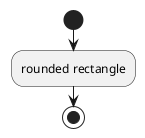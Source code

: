 {
  "sha1": "eizqozzgbcpt3ftuzoozes1eso6vf8e",
  "insertion": {
    "when": "2024-06-01T09:03:04.524Z",
    "user": "plantuml@gmail.com"
  }
}
@startuml
start
:rounded rectangle;
stop
@enduml

